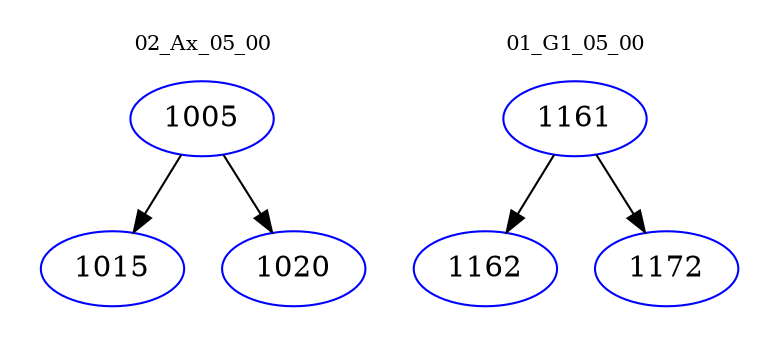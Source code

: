 digraph{
subgraph cluster_0 {
color = white
label = "02_Ax_05_00";
fontsize=10;
T0_1005 [label="1005", color="blue"]
T0_1005 -> T0_1015 [color="black"]
T0_1015 [label="1015", color="blue"]
T0_1005 -> T0_1020 [color="black"]
T0_1020 [label="1020", color="blue"]
}
subgraph cluster_1 {
color = white
label = "01_G1_05_00";
fontsize=10;
T1_1161 [label="1161", color="blue"]
T1_1161 -> T1_1162 [color="black"]
T1_1162 [label="1162", color="blue"]
T1_1161 -> T1_1172 [color="black"]
T1_1172 [label="1172", color="blue"]
}
}

